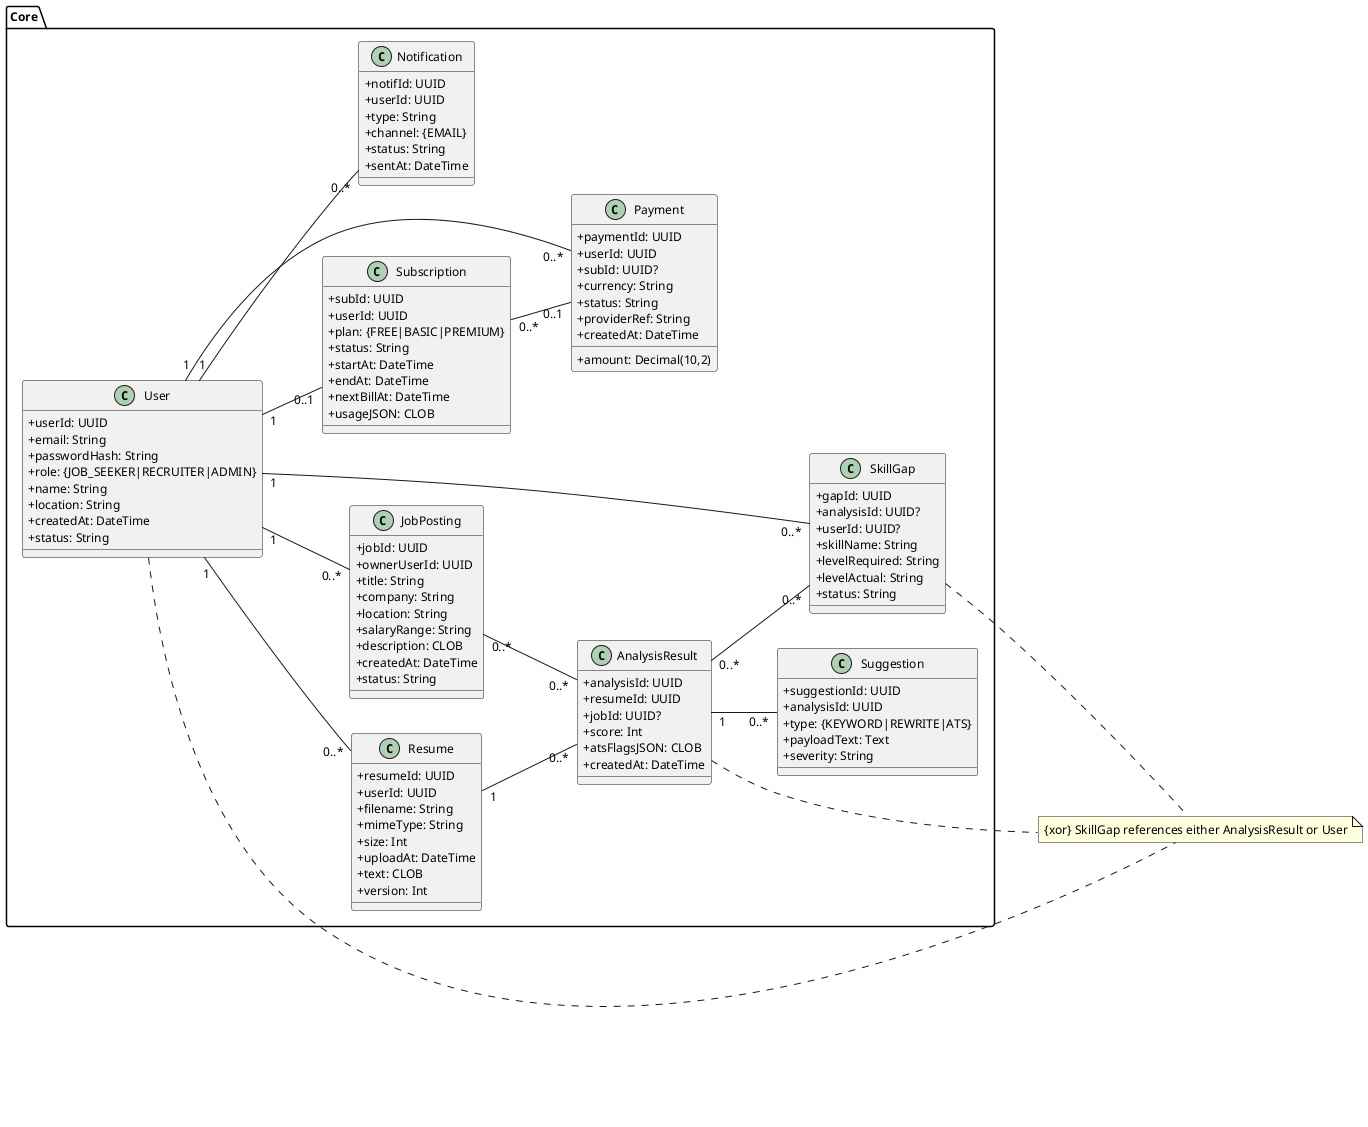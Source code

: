 @startuml
left to right direction
skinparam shadowing false
skinparam defaultFontName Arial
skinparam defaultFontSize 12
skinparam classAttributeIconSize 0

package "Core" {
  class User {
    +userId: UUID
    +email: String
    +passwordHash: String
    +role: {JOB_SEEKER|RECRUITER|ADMIN}
    +name: String
    +location: String
    +createdAt: DateTime
    +status: String
  }

  class Resume {
    +resumeId: UUID
    +userId: UUID
    +filename: String
    +mimeType: String
    +size: Int
    +uploadAt: DateTime
    +text: CLOB
    +version: Int
  }

  class JobPosting {
    +jobId: UUID
    +ownerUserId: UUID
    +title: String
    +company: String
    +location: String
    +salaryRange: String
    +description: CLOB
    +createdAt: DateTime
    +status: String
  }

  class AnalysisResult {
    +analysisId: UUID
    +resumeId: UUID
    +jobId: UUID?
    +score: Int
    +atsFlagsJSON: CLOB
    +createdAt: DateTime
  }

  class Suggestion {
    +suggestionId: UUID
    +analysisId: UUID
    +type: {KEYWORD|REWRITE|ATS}
    +payloadText: Text
    +severity: String
  }

  class SkillGap {
    +gapId: UUID
    +analysisId: UUID?
    +userId: UUID?
    +skillName: String
    +levelRequired: String
    +levelActual: String
    +status: String
  }

  class Subscription {
    +subId: UUID
    +userId: UUID
    +plan: {FREE|BASIC|PREMIUM}
    +status: String
    +startAt: DateTime
    +endAt: DateTime
    +nextBillAt: DateTime
    +usageJSON: CLOB
  }

  class Payment {
    +paymentId: UUID
    +userId: UUID
    +subId: UUID?
    +amount: Decimal(10,2)
    +currency: String
    +status: String
    +providerRef: String
    +createdAt: DateTime
  }

  class Notification {
    +notifId: UUID
    +userId: UUID
    +type: String
    +channel: {EMAIL}
    +status: String
    +sentAt: DateTime
  }
}

' Associations & multiplicities (SRS-aligned)
User "1" -- "0..*" Resume
User "1" -- "0..1" Subscription
User "1" -- "0..*" Payment
User "1" -- "0..*" Notification
User "1" -- "0..*" JobPosting

Resume "1" -- "0..*" AnalysisResult
JobPosting "0..*" -- "0..*" AnalysisResult
AnalysisResult "1" -- "0..*" Suggestion
AnalysisResult "0..*" -- "0..*" SkillGap
User "1" -- "0..*" SkillGap

' Payment may or may not belong to a Subscription
Subscription "0..*" -- "0..1" Payment

' XOR: SkillGap references either AnalysisResult or User
note as XOR
{xor} SkillGap references either AnalysisResult or User
end note
SkillGap .. XOR
AnalysisResult .. XOR
User .. XOR
@enduml